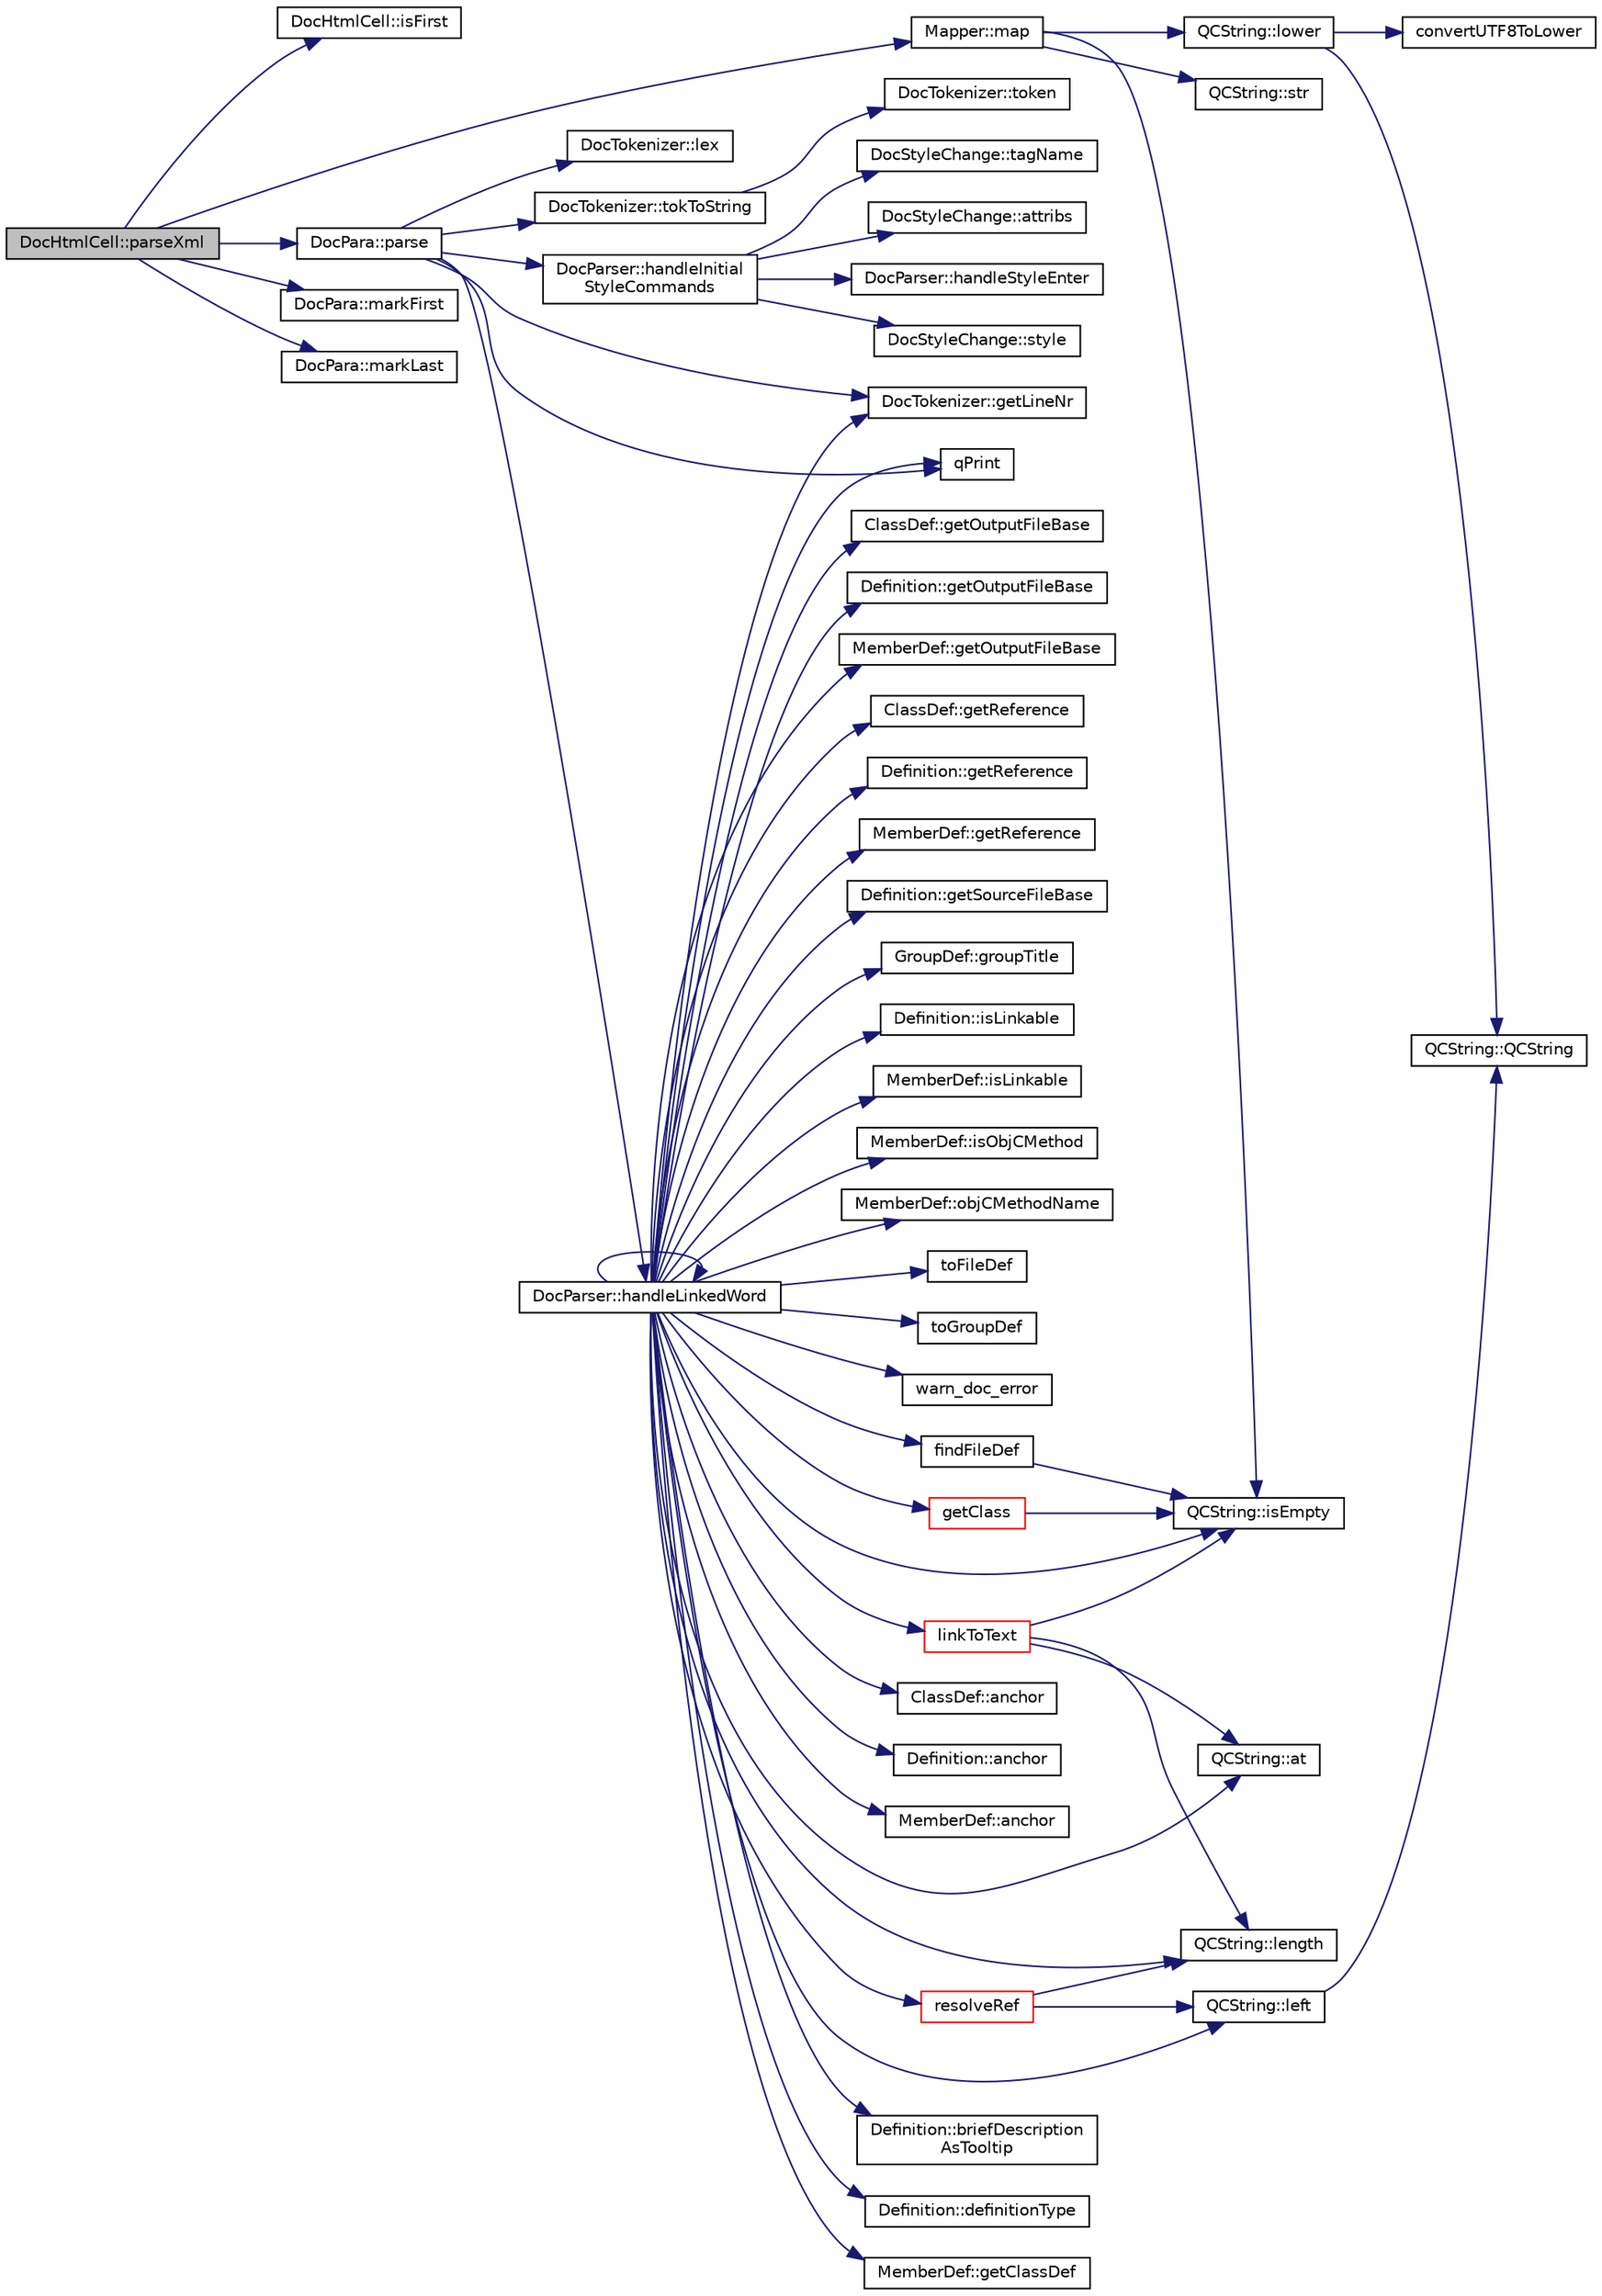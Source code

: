 digraph "DocHtmlCell::parseXml"
{
 // LATEX_PDF_SIZE
  edge [fontname="Helvetica",fontsize="10",labelfontname="Helvetica",labelfontsize="10"];
  node [fontname="Helvetica",fontsize="10",shape=record];
  rankdir="LR";
  Node1 [label="DocHtmlCell::parseXml",height=0.2,width=0.4,color="black", fillcolor="grey75", style="filled", fontcolor="black",tooltip=" "];
  Node1 -> Node2 [color="midnightblue",fontsize="10",style="solid"];
  Node2 [label="DocHtmlCell::isFirst",height=0.2,width=0.4,color="black", fillcolor="white", style="filled",URL="$classDocHtmlCell.html#a3f5ca6db8eaa23b261bbe688bc652644",tooltip=" "];
  Node1 -> Node3 [color="midnightblue",fontsize="10",style="solid"];
  Node3 [label="Mapper::map",height=0.2,width=0.4,color="black", fillcolor="white", style="filled",URL="$classMapper.html#a76bc83f0e5310d8c9b201957d341f4b5",tooltip=" "];
  Node3 -> Node4 [color="midnightblue",fontsize="10",style="solid"];
  Node4 [label="QCString::isEmpty",height=0.2,width=0.4,color="black", fillcolor="white", style="filled",URL="$classQCString.html#a621c4090d69ad7d05ef8e5234376c3d8",tooltip=" "];
  Node3 -> Node5 [color="midnightblue",fontsize="10",style="solid"];
  Node5 [label="QCString::lower",height=0.2,width=0.4,color="black", fillcolor="white", style="filled",URL="$classQCString.html#a33688239622e659cfb469fbd62c9cccb",tooltip=" "];
  Node5 -> Node6 [color="midnightblue",fontsize="10",style="solid"];
  Node6 [label="convertUTF8ToLower",height=0.2,width=0.4,color="black", fillcolor="white", style="filled",URL="$utf8_8cpp.html#a90000b3876f8ff0fed72d2c31ecdfe11",tooltip=" "];
  Node5 -> Node7 [color="midnightblue",fontsize="10",style="solid"];
  Node7 [label="QCString::QCString",height=0.2,width=0.4,color="black", fillcolor="white", style="filled",URL="$classQCString.html#ad691e1087cc03e14e00d1147ae0ecab7",tooltip=" "];
  Node3 -> Node8 [color="midnightblue",fontsize="10",style="solid"];
  Node8 [label="QCString::str",height=0.2,width=0.4,color="black", fillcolor="white", style="filled",URL="$classQCString.html#a9824b07232eea418ab3b3e7dc3178eec",tooltip=" "];
  Node1 -> Node9 [color="midnightblue",fontsize="10",style="solid"];
  Node9 [label="DocPara::markFirst",height=0.2,width=0.4,color="black", fillcolor="white", style="filled",URL="$classDocPara.html#a849868e81af1e2ae0da511fa3e5a91b8",tooltip=" "];
  Node1 -> Node10 [color="midnightblue",fontsize="10",style="solid"];
  Node10 [label="DocPara::markLast",height=0.2,width=0.4,color="black", fillcolor="white", style="filled",URL="$classDocPara.html#a569bc5841973bac45491c977814f62e0",tooltip=" "];
  Node1 -> Node11 [color="midnightblue",fontsize="10",style="solid"];
  Node11 [label="DocPara::parse",height=0.2,width=0.4,color="black", fillcolor="white", style="filled",URL="$classDocPara.html#afbe48d84c35630599a17f907df4f9804",tooltip=" "];
  Node11 -> Node12 [color="midnightblue",fontsize="10",style="solid"];
  Node12 [label="DocTokenizer::getLineNr",height=0.2,width=0.4,color="black", fillcolor="white", style="filled",URL="$classDocTokenizer.html#ae5366d3fa4095f81903bcc38ca7c88c7",tooltip=" "];
  Node11 -> Node13 [color="midnightblue",fontsize="10",style="solid"];
  Node13 [label="DocParser::handleInitial\lStyleCommands",height=0.2,width=0.4,color="black", fillcolor="white", style="filled",URL="$classDocParser.html#a392a4d61cb24b52e2affe9926be81639",tooltip=" "];
  Node13 -> Node14 [color="midnightblue",fontsize="10",style="solid"];
  Node14 [label="DocStyleChange::attribs",height=0.2,width=0.4,color="black", fillcolor="white", style="filled",URL="$classDocStyleChange.html#a3c0ac63aee1132f4dbe442366444c99c",tooltip=" "];
  Node13 -> Node15 [color="midnightblue",fontsize="10",style="solid"];
  Node15 [label="DocParser::handleStyleEnter",height=0.2,width=0.4,color="black", fillcolor="white", style="filled",URL="$classDocParser.html#a7b663393eae9130007dfab3a61502549",tooltip=" "];
  Node13 -> Node16 [color="midnightblue",fontsize="10",style="solid"];
  Node16 [label="DocStyleChange::style",height=0.2,width=0.4,color="black", fillcolor="white", style="filled",URL="$classDocStyleChange.html#a56d079390f264e34af453a015bd2e2c9",tooltip=" "];
  Node13 -> Node17 [color="midnightblue",fontsize="10",style="solid"];
  Node17 [label="DocStyleChange::tagName",height=0.2,width=0.4,color="black", fillcolor="white", style="filled",URL="$classDocStyleChange.html#a44ca0ca006829c1ca5d0fb87cb699a84",tooltip=" "];
  Node11 -> Node18 [color="midnightblue",fontsize="10",style="solid"];
  Node18 [label="DocParser::handleLinkedWord",height=0.2,width=0.4,color="black", fillcolor="white", style="filled",URL="$classDocParser.html#a60b3baefbabda53a90974008bd7cfab9",tooltip=" "];
  Node18 -> Node19 [color="midnightblue",fontsize="10",style="solid"];
  Node19 [label="ClassDef::anchor",height=0.2,width=0.4,color="black", fillcolor="white", style="filled",URL="$classClassDef.html#a7016b59e40eefbd4e9a1cc6fa43e0bff",tooltip=" "];
  Node18 -> Node20 [color="midnightblue",fontsize="10",style="solid"];
  Node20 [label="Definition::anchor",height=0.2,width=0.4,color="black", fillcolor="white", style="filled",URL="$classDefinition.html#a56e91f9b76f41208a22cfb2336871604",tooltip=" "];
  Node18 -> Node21 [color="midnightblue",fontsize="10",style="solid"];
  Node21 [label="MemberDef::anchor",height=0.2,width=0.4,color="black", fillcolor="white", style="filled",URL="$classMemberDef.html#a170c6221384447f7e2e9f5a529efef40",tooltip=" "];
  Node18 -> Node22 [color="midnightblue",fontsize="10",style="solid"];
  Node22 [label="QCString::at",height=0.2,width=0.4,color="black", fillcolor="white", style="filled",URL="$classQCString.html#a4c8be5d062cc14919b53ff0a3c8f9a4f",tooltip=" "];
  Node18 -> Node23 [color="midnightblue",fontsize="10",style="solid"];
  Node23 [label="Definition::briefDescription\lAsTooltip",height=0.2,width=0.4,color="black", fillcolor="white", style="filled",URL="$classDefinition.html#a5915353219702c6ea73cc1476bda793a",tooltip=" "];
  Node18 -> Node24 [color="midnightblue",fontsize="10",style="solid"];
  Node24 [label="Definition::definitionType",height=0.2,width=0.4,color="black", fillcolor="white", style="filled",URL="$classDefinition.html#a526c39074637d4b17a3f67df56d961ff",tooltip=" "];
  Node18 -> Node25 [color="midnightblue",fontsize="10",style="solid"];
  Node25 [label="findFileDef",height=0.2,width=0.4,color="black", fillcolor="white", style="filled",URL="$util_8cpp.html#af891990268daeb8713d18d154b84ffdb",tooltip=" "];
  Node25 -> Node4 [color="midnightblue",fontsize="10",style="solid"];
  Node18 -> Node26 [color="midnightblue",fontsize="10",style="solid"];
  Node26 [label="getClass",height=0.2,width=0.4,color="red", fillcolor="white", style="filled",URL="$classdef_8cpp.html#a9682735bd2cf0656eaa944f8b3e364a2",tooltip=" "];
  Node26 -> Node4 [color="midnightblue",fontsize="10",style="solid"];
  Node18 -> Node28 [color="midnightblue",fontsize="10",style="solid"];
  Node28 [label="MemberDef::getClassDef",height=0.2,width=0.4,color="black", fillcolor="white", style="filled",URL="$classMemberDef.html#a33ff70edee6691aacaeecf40a1146995",tooltip=" "];
  Node18 -> Node12 [color="midnightblue",fontsize="10",style="solid"];
  Node18 -> Node29 [color="midnightblue",fontsize="10",style="solid"];
  Node29 [label="ClassDef::getOutputFileBase",height=0.2,width=0.4,color="black", fillcolor="white", style="filled",URL="$classClassDef.html#a12a8f241e90a0cb0bdf19c27bf2025b0",tooltip=" "];
  Node18 -> Node30 [color="midnightblue",fontsize="10",style="solid"];
  Node30 [label="Definition::getOutputFileBase",height=0.2,width=0.4,color="black", fillcolor="white", style="filled",URL="$classDefinition.html#acabecdc6bfda2015811eed5f3436322d",tooltip=" "];
  Node18 -> Node31 [color="midnightblue",fontsize="10",style="solid"];
  Node31 [label="MemberDef::getOutputFileBase",height=0.2,width=0.4,color="black", fillcolor="white", style="filled",URL="$classMemberDef.html#a1691f8cc2d90978d091a7d7aae11dd8d",tooltip=" "];
  Node18 -> Node32 [color="midnightblue",fontsize="10",style="solid"];
  Node32 [label="ClassDef::getReference",height=0.2,width=0.4,color="black", fillcolor="white", style="filled",URL="$classClassDef.html#a5ca8b91f73e7989abdceb8958dcb0b59",tooltip=" "];
  Node18 -> Node33 [color="midnightblue",fontsize="10",style="solid"];
  Node33 [label="Definition::getReference",height=0.2,width=0.4,color="black", fillcolor="white", style="filled",URL="$classDefinition.html#aab5f8631606d43a73f371833eb6425ee",tooltip=" "];
  Node18 -> Node34 [color="midnightblue",fontsize="10",style="solid"];
  Node34 [label="MemberDef::getReference",height=0.2,width=0.4,color="black", fillcolor="white", style="filled",URL="$classMemberDef.html#a1fa921f95581774af1de1a29fb24a0c8",tooltip=" "];
  Node18 -> Node35 [color="midnightblue",fontsize="10",style="solid"];
  Node35 [label="Definition::getSourceFileBase",height=0.2,width=0.4,color="black", fillcolor="white", style="filled",URL="$classDefinition.html#ab7ecf3e26ca026ed20af225f332e5fe7",tooltip=" "];
  Node18 -> Node36 [color="midnightblue",fontsize="10",style="solid"];
  Node36 [label="GroupDef::groupTitle",height=0.2,width=0.4,color="black", fillcolor="white", style="filled",URL="$classGroupDef.html#a2caedefd187d92eb8c4afe01d403456e",tooltip=" "];
  Node18 -> Node18 [color="midnightblue",fontsize="10",style="solid"];
  Node18 -> Node4 [color="midnightblue",fontsize="10",style="solid"];
  Node18 -> Node37 [color="midnightblue",fontsize="10",style="solid"];
  Node37 [label="Definition::isLinkable",height=0.2,width=0.4,color="black", fillcolor="white", style="filled",URL="$classDefinition.html#a4002fd79c2d4dcf667c37c83d4214deb",tooltip=" "];
  Node18 -> Node38 [color="midnightblue",fontsize="10",style="solid"];
  Node38 [label="MemberDef::isLinkable",height=0.2,width=0.4,color="black", fillcolor="white", style="filled",URL="$classMemberDef.html#aa0a9d4db2b1fbdd5c728f4b2e4c2694d",tooltip=" "];
  Node18 -> Node39 [color="midnightblue",fontsize="10",style="solid"];
  Node39 [label="MemberDef::isObjCMethod",height=0.2,width=0.4,color="black", fillcolor="white", style="filled",URL="$classMemberDef.html#a146e2a27f8eee953b076a03e42ecf2b4",tooltip=" "];
  Node18 -> Node40 [color="midnightblue",fontsize="10",style="solid"];
  Node40 [label="QCString::left",height=0.2,width=0.4,color="black", fillcolor="white", style="filled",URL="$classQCString.html#aecf8b66312c4e97333219cc344c11a4f",tooltip=" "];
  Node40 -> Node7 [color="midnightblue",fontsize="10",style="solid"];
  Node18 -> Node41 [color="midnightblue",fontsize="10",style="solid"];
  Node41 [label="QCString::length",height=0.2,width=0.4,color="black", fillcolor="white", style="filled",URL="$classQCString.html#ac52596733e9110b778019946d73fb268",tooltip=" "];
  Node18 -> Node42 [color="midnightblue",fontsize="10",style="solid"];
  Node42 [label="linkToText",height=0.2,width=0.4,color="red", fillcolor="white", style="filled",URL="$util_8cpp.html#a1193619fc22f8093dc4096b092165b96",tooltip=" "];
  Node42 -> Node22 [color="midnightblue",fontsize="10",style="solid"];
  Node42 -> Node4 [color="midnightblue",fontsize="10",style="solid"];
  Node42 -> Node41 [color="midnightblue",fontsize="10",style="solid"];
  Node18 -> Node51 [color="midnightblue",fontsize="10",style="solid"];
  Node51 [label="MemberDef::objCMethodName",height=0.2,width=0.4,color="black", fillcolor="white", style="filled",URL="$classMemberDef.html#aa7228a0cbd28108dfab580c17d3f2751",tooltip=" "];
  Node18 -> Node52 [color="midnightblue",fontsize="10",style="solid"];
  Node52 [label="qPrint",height=0.2,width=0.4,color="black", fillcolor="white", style="filled",URL="$qcstring_8h.html#a9851ebb5ae2f65b4d2b1d08421edbfd2",tooltip=" "];
  Node18 -> Node53 [color="midnightblue",fontsize="10",style="solid"];
  Node53 [label="resolveRef",height=0.2,width=0.4,color="red", fillcolor="white", style="filled",URL="$util_8cpp.html#a6aee1ec15ba34cf7ffde95867eaa59a3",tooltip=" "];
  Node53 -> Node40 [color="midnightblue",fontsize="10",style="solid"];
  Node53 -> Node41 [color="midnightblue",fontsize="10",style="solid"];
  Node18 -> Node58 [color="midnightblue",fontsize="10",style="solid"];
  Node58 [label="toFileDef",height=0.2,width=0.4,color="black", fillcolor="white", style="filled",URL="$filedef_8cpp.html#a4114c484f3ccea1048608b9caa9f51de",tooltip=" "];
  Node18 -> Node59 [color="midnightblue",fontsize="10",style="solid"];
  Node59 [label="toGroupDef",height=0.2,width=0.4,color="black", fillcolor="white", style="filled",URL="$groupdef_8cpp.html#a81b6ac5e79beed572376b9aebfa96da5",tooltip=" "];
  Node18 -> Node60 [color="midnightblue",fontsize="10",style="solid"];
  Node60 [label="warn_doc_error",height=0.2,width=0.4,color="black", fillcolor="white", style="filled",URL="$message_8cpp.html#a64240af0f75c8052d6bb3a4d1c684936",tooltip=" "];
  Node11 -> Node61 [color="midnightblue",fontsize="10",style="solid"];
  Node61 [label="DocTokenizer::lex",height=0.2,width=0.4,color="black", fillcolor="white", style="filled",URL="$classDocTokenizer.html#a8986c06e98f6abf4c375fc8a3629a3b8",tooltip=" "];
  Node11 -> Node52 [color="midnightblue",fontsize="10",style="solid"];
  Node11 -> Node62 [color="midnightblue",fontsize="10",style="solid"];
  Node62 [label="DocTokenizer::tokToString",height=0.2,width=0.4,color="black", fillcolor="white", style="filled",URL="$classDocTokenizer.html#a37658bdc27c38125a5adc9e3278df7a4",tooltip=" "];
  Node62 -> Node63 [color="midnightblue",fontsize="10",style="solid"];
  Node63 [label="DocTokenizer::token",height=0.2,width=0.4,color="black", fillcolor="white", style="filled",URL="$classDocTokenizer.html#a060403865cc48ca7f55af46d8272282c",tooltip=" "];
}
